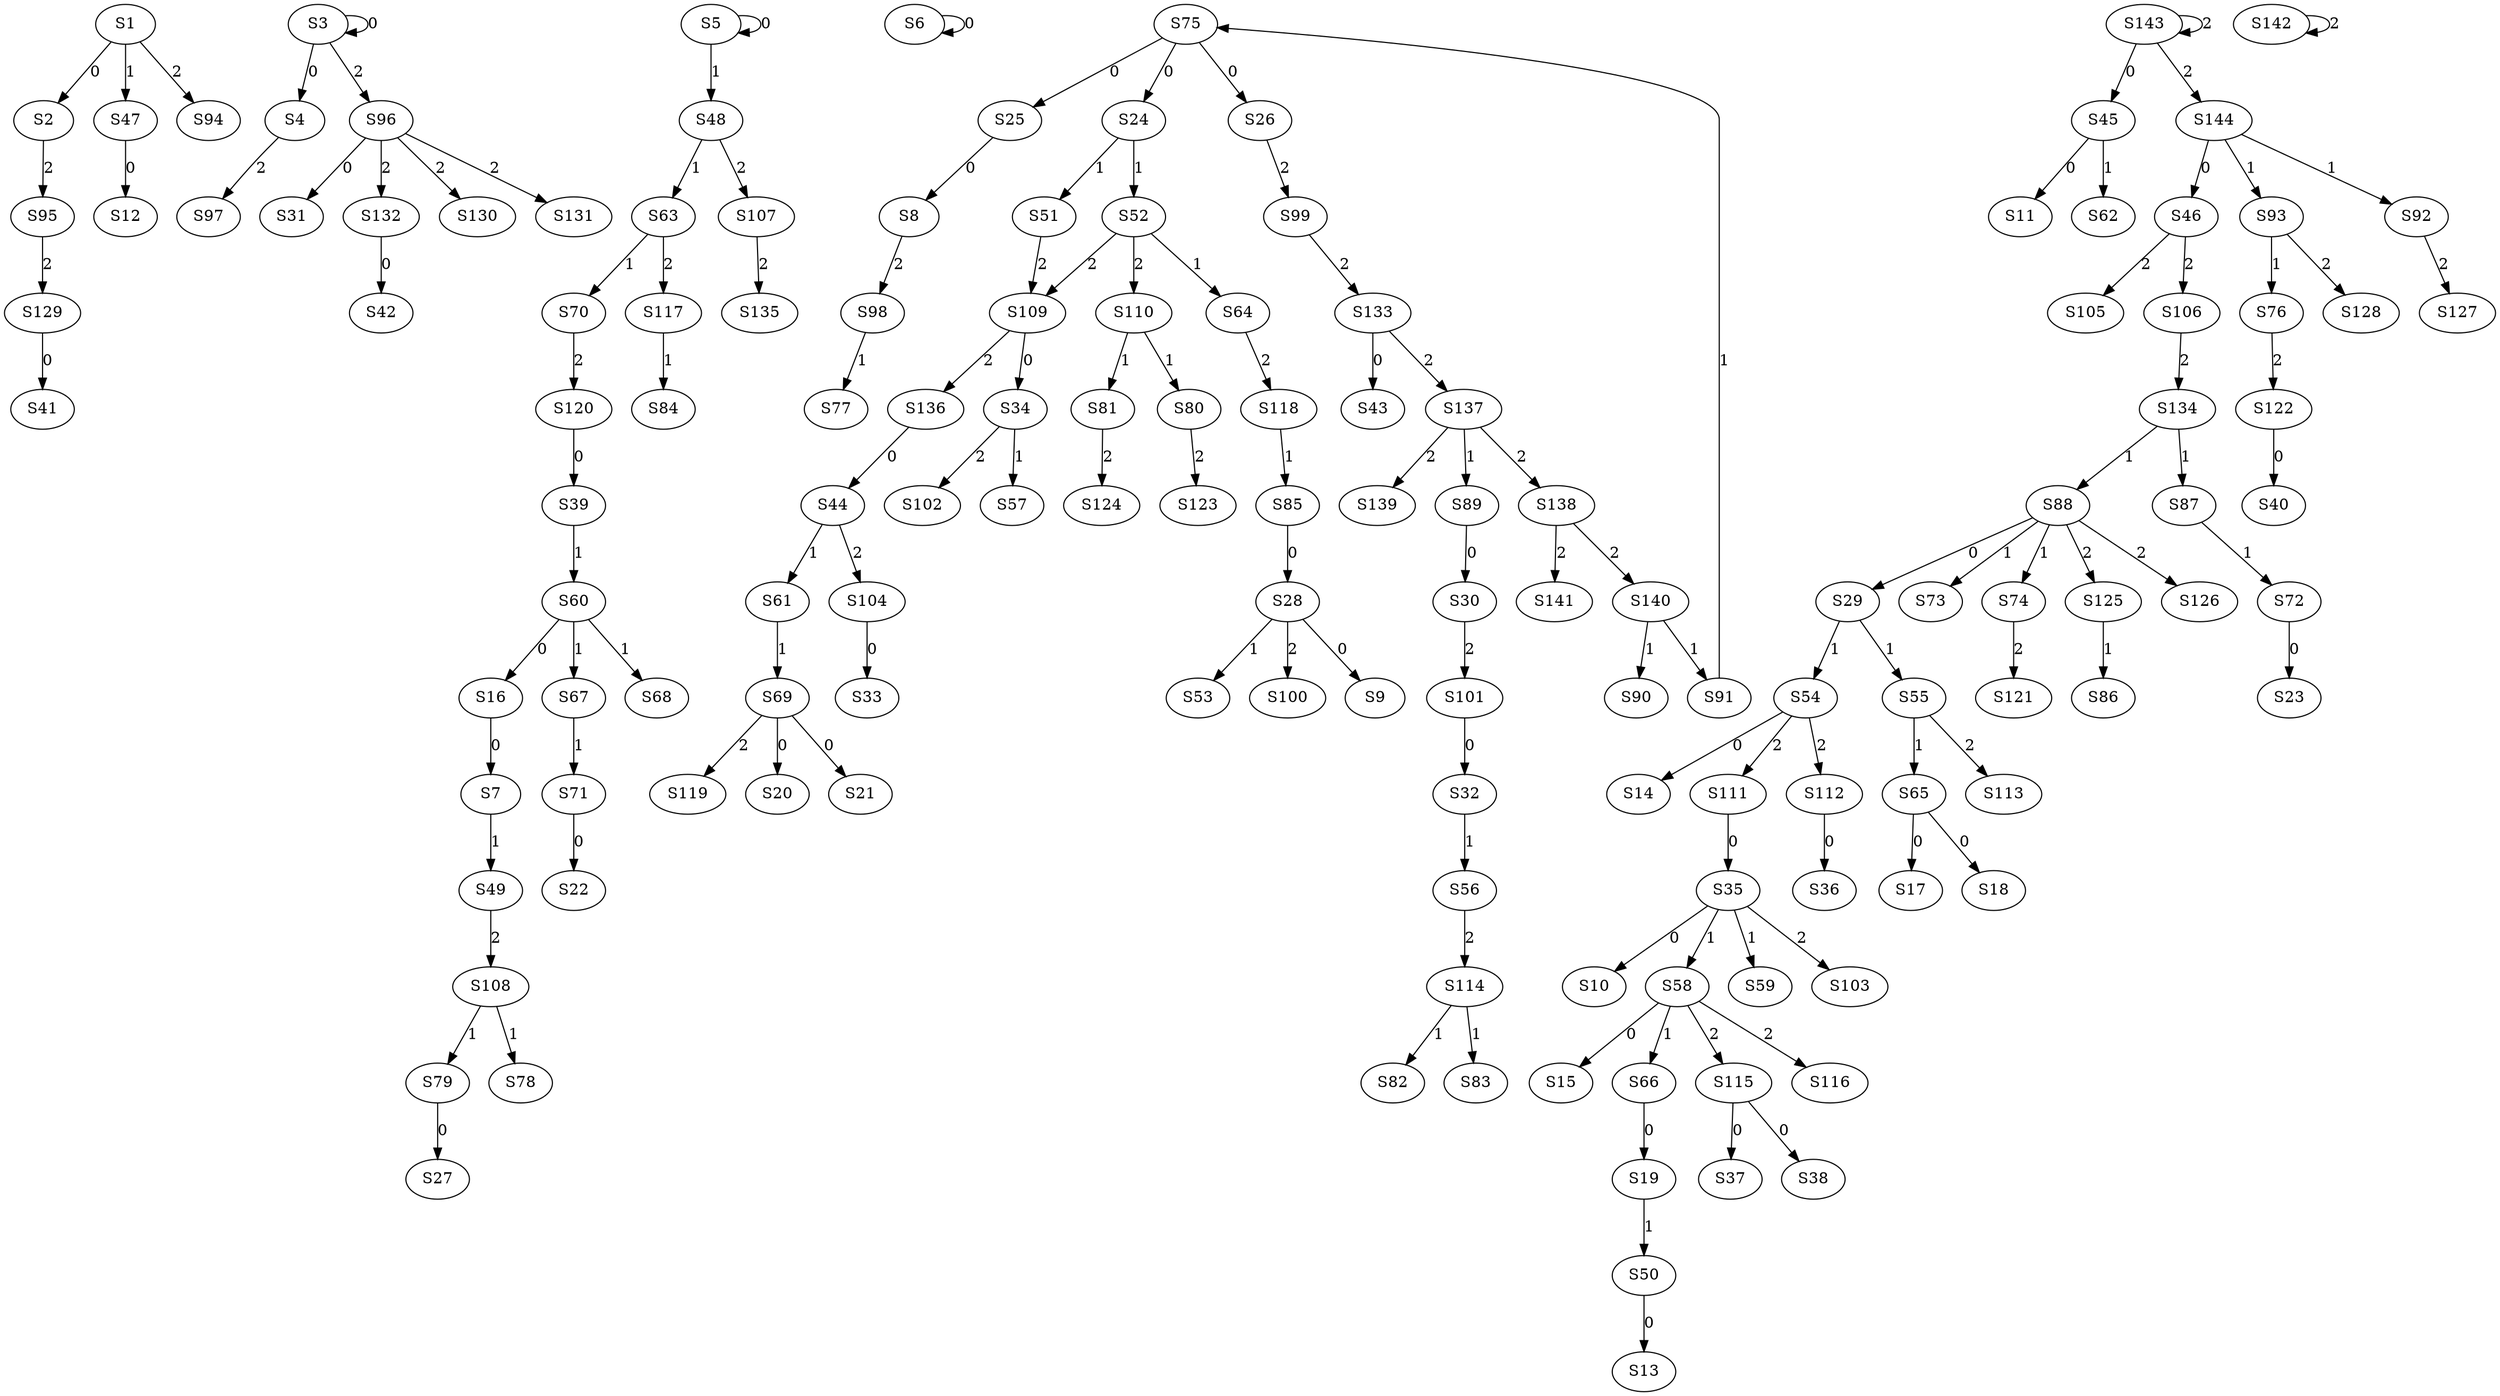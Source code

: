 strict digraph {
	S1 -> S2 [ label = 0 ];
	S3 -> S3 [ label = 0 ];
	S3 -> S4 [ label = 0 ];
	S5 -> S5 [ label = 0 ];
	S6 -> S6 [ label = 0 ];
	S16 -> S7 [ label = 0 ];
	S25 -> S8 [ label = 0 ];
	S28 -> S9 [ label = 0 ];
	S35 -> S10 [ label = 0 ];
	S45 -> S11 [ label = 0 ];
	S47 -> S12 [ label = 0 ];
	S50 -> S13 [ label = 0 ];
	S54 -> S14 [ label = 0 ];
	S58 -> S15 [ label = 0 ];
	S60 -> S16 [ label = 0 ];
	S65 -> S17 [ label = 0 ];
	S65 -> S18 [ label = 0 ];
	S66 -> S19 [ label = 0 ];
	S69 -> S20 [ label = 0 ];
	S69 -> S21 [ label = 0 ];
	S71 -> S22 [ label = 0 ];
	S72 -> S23 [ label = 0 ];
	S75 -> S24 [ label = 0 ];
	S75 -> S25 [ label = 0 ];
	S75 -> S26 [ label = 0 ];
	S79 -> S27 [ label = 0 ];
	S85 -> S28 [ label = 0 ];
	S88 -> S29 [ label = 0 ];
	S89 -> S30 [ label = 0 ];
	S96 -> S31 [ label = 0 ];
	S101 -> S32 [ label = 0 ];
	S104 -> S33 [ label = 0 ];
	S109 -> S34 [ label = 0 ];
	S111 -> S35 [ label = 0 ];
	S112 -> S36 [ label = 0 ];
	S115 -> S37 [ label = 0 ];
	S115 -> S38 [ label = 0 ];
	S120 -> S39 [ label = 0 ];
	S122 -> S40 [ label = 0 ];
	S129 -> S41 [ label = 0 ];
	S132 -> S42 [ label = 0 ];
	S133 -> S43 [ label = 0 ];
	S136 -> S44 [ label = 0 ];
	S143 -> S45 [ label = 0 ];
	S144 -> S46 [ label = 0 ];
	S1 -> S47 [ label = 1 ];
	S5 -> S48 [ label = 1 ];
	S7 -> S49 [ label = 1 ];
	S19 -> S50 [ label = 1 ];
	S24 -> S51 [ label = 1 ];
	S24 -> S52 [ label = 1 ];
	S28 -> S53 [ label = 1 ];
	S29 -> S54 [ label = 1 ];
	S29 -> S55 [ label = 1 ];
	S32 -> S56 [ label = 1 ];
	S34 -> S57 [ label = 1 ];
	S35 -> S58 [ label = 1 ];
	S35 -> S59 [ label = 1 ];
	S39 -> S60 [ label = 1 ];
	S44 -> S61 [ label = 1 ];
	S45 -> S62 [ label = 1 ];
	S48 -> S63 [ label = 1 ];
	S52 -> S64 [ label = 1 ];
	S55 -> S65 [ label = 1 ];
	S58 -> S66 [ label = 1 ];
	S60 -> S67 [ label = 1 ];
	S60 -> S68 [ label = 1 ];
	S61 -> S69 [ label = 1 ];
	S63 -> S70 [ label = 1 ];
	S67 -> S71 [ label = 1 ];
	S87 -> S72 [ label = 1 ];
	S88 -> S73 [ label = 1 ];
	S88 -> S74 [ label = 1 ];
	S91 -> S75 [ label = 1 ];
	S93 -> S76 [ label = 1 ];
	S98 -> S77 [ label = 1 ];
	S108 -> S78 [ label = 1 ];
	S108 -> S79 [ label = 1 ];
	S110 -> S80 [ label = 1 ];
	S110 -> S81 [ label = 1 ];
	S114 -> S82 [ label = 1 ];
	S114 -> S83 [ label = 1 ];
	S117 -> S84 [ label = 1 ];
	S118 -> S85 [ label = 1 ];
	S125 -> S86 [ label = 1 ];
	S134 -> S87 [ label = 1 ];
	S134 -> S88 [ label = 1 ];
	S137 -> S89 [ label = 1 ];
	S140 -> S90 [ label = 1 ];
	S140 -> S91 [ label = 1 ];
	S144 -> S92 [ label = 1 ];
	S144 -> S93 [ label = 1 ];
	S1 -> S94 [ label = 2 ];
	S2 -> S95 [ label = 2 ];
	S3 -> S96 [ label = 2 ];
	S4 -> S97 [ label = 2 ];
	S8 -> S98 [ label = 2 ];
	S26 -> S99 [ label = 2 ];
	S28 -> S100 [ label = 2 ];
	S30 -> S101 [ label = 2 ];
	S34 -> S102 [ label = 2 ];
	S35 -> S103 [ label = 2 ];
	S44 -> S104 [ label = 2 ];
	S46 -> S105 [ label = 2 ];
	S46 -> S106 [ label = 2 ];
	S48 -> S107 [ label = 2 ];
	S49 -> S108 [ label = 2 ];
	S51 -> S109 [ label = 2 ];
	S52 -> S110 [ label = 2 ];
	S54 -> S111 [ label = 2 ];
	S54 -> S112 [ label = 2 ];
	S55 -> S113 [ label = 2 ];
	S56 -> S114 [ label = 2 ];
	S58 -> S115 [ label = 2 ];
	S58 -> S116 [ label = 2 ];
	S63 -> S117 [ label = 2 ];
	S64 -> S118 [ label = 2 ];
	S69 -> S119 [ label = 2 ];
	S70 -> S120 [ label = 2 ];
	S74 -> S121 [ label = 2 ];
	S76 -> S122 [ label = 2 ];
	S80 -> S123 [ label = 2 ];
	S81 -> S124 [ label = 2 ];
	S88 -> S125 [ label = 2 ];
	S88 -> S126 [ label = 2 ];
	S92 -> S127 [ label = 2 ];
	S93 -> S128 [ label = 2 ];
	S95 -> S129 [ label = 2 ];
	S96 -> S130 [ label = 2 ];
	S96 -> S131 [ label = 2 ];
	S96 -> S132 [ label = 2 ];
	S99 -> S133 [ label = 2 ];
	S106 -> S134 [ label = 2 ];
	S107 -> S135 [ label = 2 ];
	S109 -> S136 [ label = 2 ];
	S133 -> S137 [ label = 2 ];
	S137 -> S138 [ label = 2 ];
	S137 -> S139 [ label = 2 ];
	S138 -> S140 [ label = 2 ];
	S138 -> S141 [ label = 2 ];
	S142 -> S142 [ label = 2 ];
	S143 -> S143 [ label = 2 ];
	S143 -> S144 [ label = 2 ];
	S52 -> S109 [ label = 2 ];
}